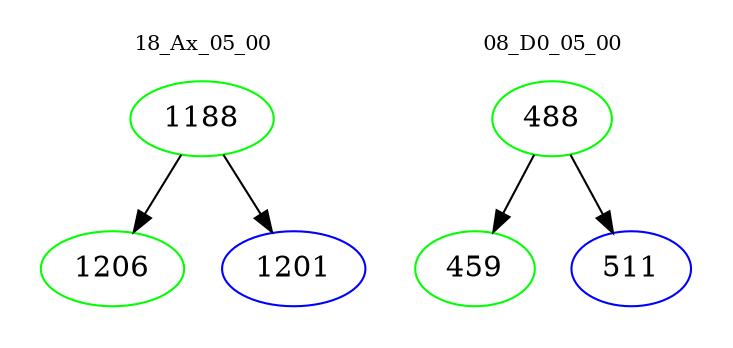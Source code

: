 digraph{
subgraph cluster_0 {
color = white
label = "18_Ax_05_00";
fontsize=10;
T0_1188 [label="1188", color="green"]
T0_1188 -> T0_1206 [color="black"]
T0_1206 [label="1206", color="green"]
T0_1188 -> T0_1201 [color="black"]
T0_1201 [label="1201", color="blue"]
}
subgraph cluster_1 {
color = white
label = "08_D0_05_00";
fontsize=10;
T1_488 [label="488", color="green"]
T1_488 -> T1_459 [color="black"]
T1_459 [label="459", color="green"]
T1_488 -> T1_511 [color="black"]
T1_511 [label="511", color="blue"]
}
}
